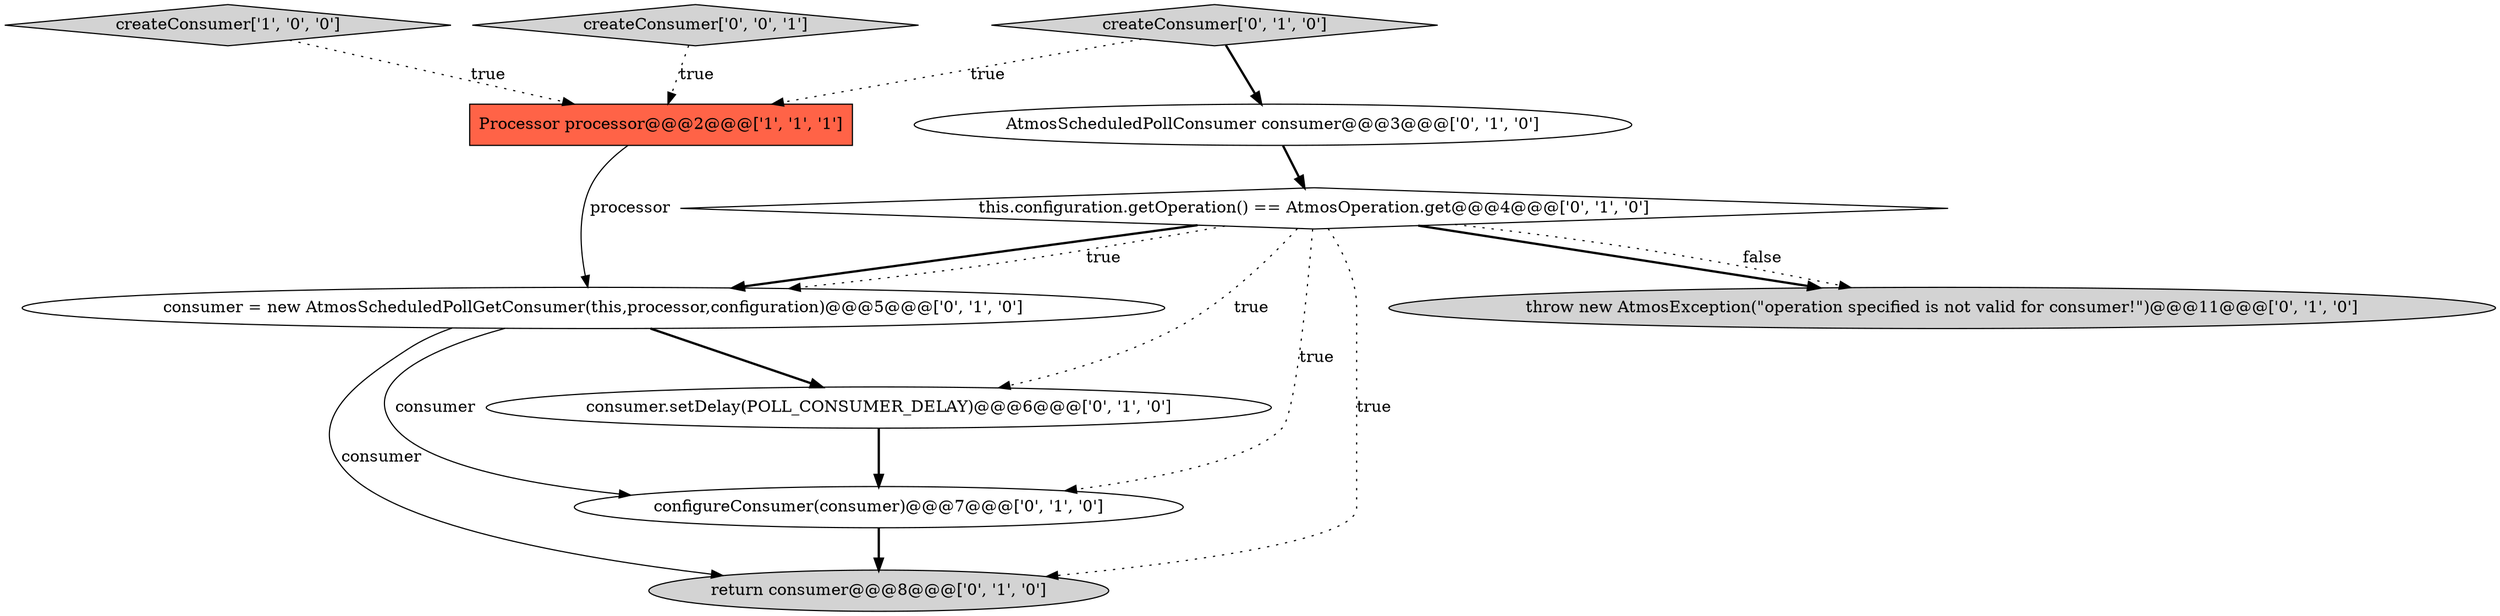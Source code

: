 digraph {
9 [style = filled, label = "configureConsumer(consumer)@@@7@@@['0', '1', '0']", fillcolor = white, shape = ellipse image = "AAA0AAABBB2BBB"];
2 [style = filled, label = "throw new AtmosException(\"operation specified is not valid for consumer!\")@@@11@@@['0', '1', '0']", fillcolor = lightgray, shape = ellipse image = "AAA0AAABBB2BBB"];
0 [style = filled, label = "createConsumer['1', '0', '0']", fillcolor = lightgray, shape = diamond image = "AAA0AAABBB1BBB"];
1 [style = filled, label = "Processor processor@@@2@@@['1', '1', '1']", fillcolor = tomato, shape = box image = "AAA0AAABBB1BBB"];
10 [style = filled, label = "createConsumer['0', '0', '1']", fillcolor = lightgray, shape = diamond image = "AAA0AAABBB3BBB"];
3 [style = filled, label = "consumer = new AtmosScheduledPollGetConsumer(this,processor,configuration)@@@5@@@['0', '1', '0']", fillcolor = white, shape = ellipse image = "AAA0AAABBB2BBB"];
6 [style = filled, label = "createConsumer['0', '1', '0']", fillcolor = lightgray, shape = diamond image = "AAA0AAABBB2BBB"];
4 [style = filled, label = "return consumer@@@8@@@['0', '1', '0']", fillcolor = lightgray, shape = ellipse image = "AAA0AAABBB2BBB"];
8 [style = filled, label = "AtmosScheduledPollConsumer consumer@@@3@@@['0', '1', '0']", fillcolor = white, shape = ellipse image = "AAA0AAABBB2BBB"];
5 [style = filled, label = "consumer.setDelay(POLL_CONSUMER_DELAY)@@@6@@@['0', '1', '0']", fillcolor = white, shape = ellipse image = "AAA0AAABBB2BBB"];
7 [style = filled, label = "this.configuration.getOperation() == AtmosOperation.get@@@4@@@['0', '1', '0']", fillcolor = white, shape = diamond image = "AAA0AAABBB2BBB"];
1->3 [style = solid, label="processor"];
8->7 [style = bold, label=""];
6->1 [style = dotted, label="true"];
0->1 [style = dotted, label="true"];
7->4 [style = dotted, label="true"];
10->1 [style = dotted, label="true"];
5->9 [style = bold, label=""];
7->2 [style = bold, label=""];
9->4 [style = bold, label=""];
7->9 [style = dotted, label="true"];
7->3 [style = bold, label=""];
3->5 [style = bold, label=""];
3->9 [style = solid, label="consumer"];
3->4 [style = solid, label="consumer"];
7->3 [style = dotted, label="true"];
6->8 [style = bold, label=""];
7->5 [style = dotted, label="true"];
7->2 [style = dotted, label="false"];
}
